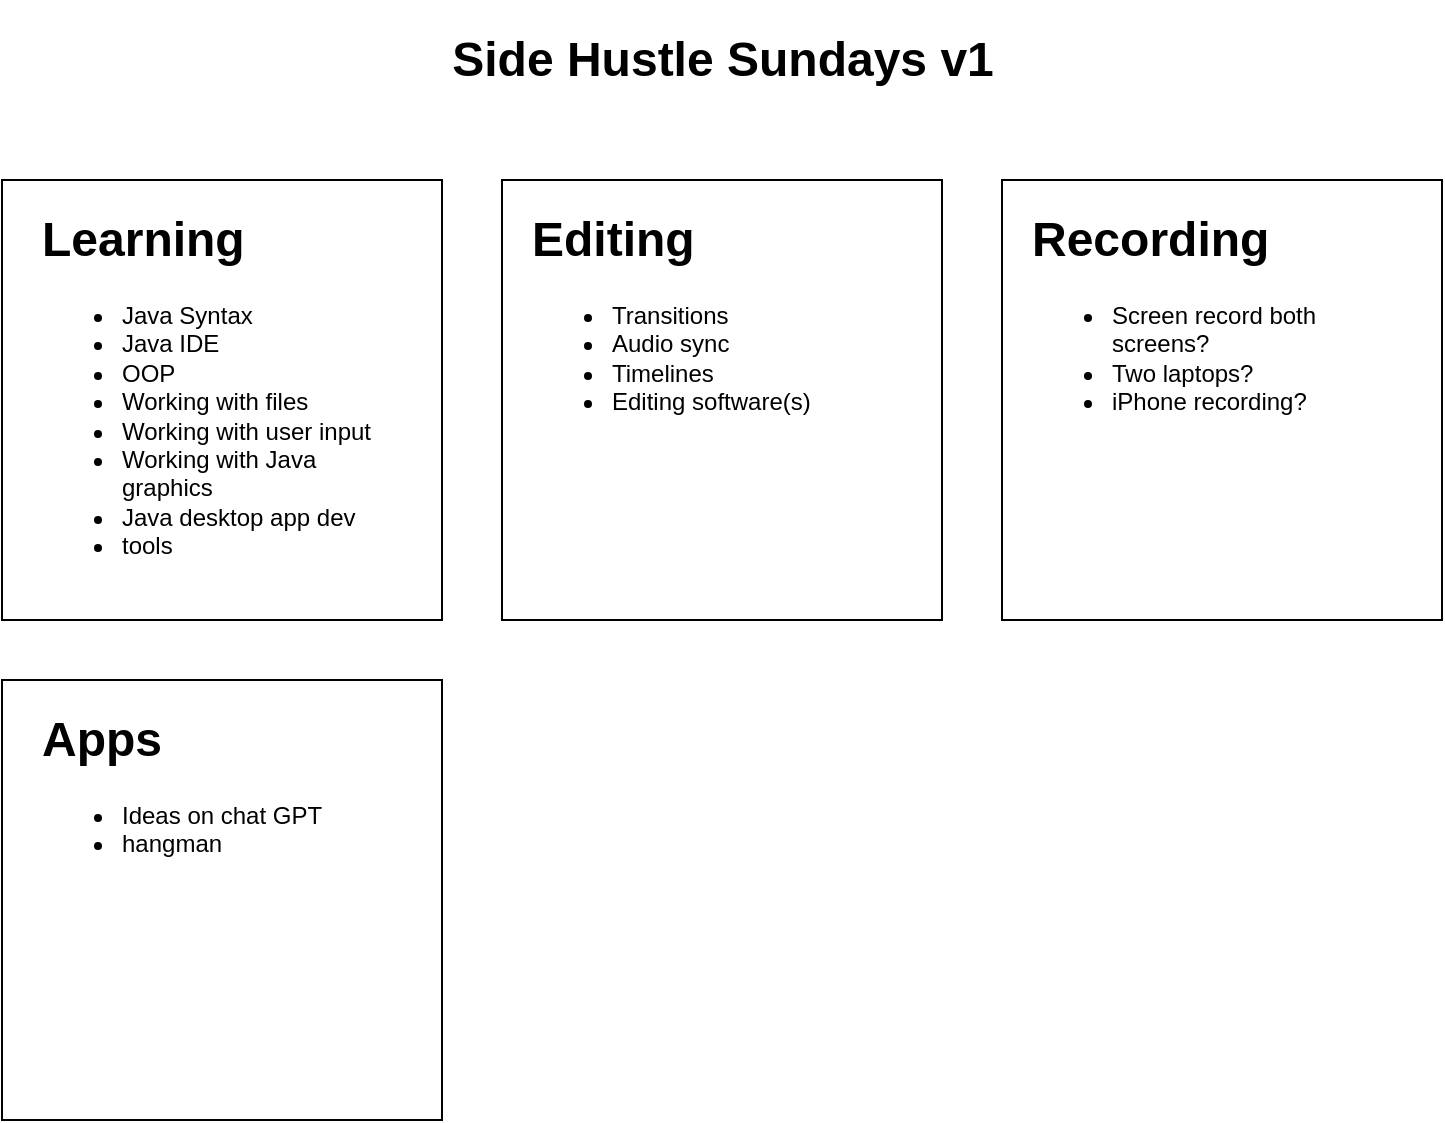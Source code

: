<mxfile version="21.6.6" type="github">
  <diagram name="Page-1" id="foZRt3ZTTzuKpoF0NP28">
    <mxGraphModel dx="1224" dy="815" grid="1" gridSize="10" guides="1" tooltips="1" connect="1" arrows="1" fold="1" page="1" pageScale="1" pageWidth="850" pageHeight="1100" math="0" shadow="0">
      <root>
        <mxCell id="0" />
        <mxCell id="1" parent="0" />
        <mxCell id="3IK5G9ksDXuBQZGbkgRw-1" value="" style="whiteSpace=wrap;html=1;aspect=fixed;" vertex="1" parent="1">
          <mxGeometry x="70" y="120" width="220" height="220" as="geometry" />
        </mxCell>
        <mxCell id="3IK5G9ksDXuBQZGbkgRw-3" value="&lt;h1&gt;Learning&lt;/h1&gt;&lt;p&gt;&lt;/p&gt;&lt;ul&gt;&lt;li&gt;Java Syntax&lt;br&gt;&lt;/li&gt;&lt;li&gt;Java IDE&lt;br&gt;&lt;/li&gt;&lt;li&gt;OOP&lt;br&gt;&lt;/li&gt;&lt;li&gt;Working with files&lt;br&gt;&lt;/li&gt;&lt;li&gt;Working with user input&lt;br&gt;&lt;/li&gt;&lt;li&gt;Working with Java graphics&lt;br&gt;&lt;/li&gt;&lt;li&gt;Java desktop app dev&lt;/li&gt;&lt;li&gt;tools&lt;/li&gt;&lt;/ul&gt;&lt;p&gt;&lt;/p&gt;" style="text;html=1;strokeColor=none;fillColor=none;spacing=5;spacingTop=-20;whiteSpace=wrap;overflow=hidden;rounded=0;" vertex="1" parent="1">
          <mxGeometry x="85" y="130" width="190" height="200" as="geometry" />
        </mxCell>
        <mxCell id="3IK5G9ksDXuBQZGbkgRw-4" value="" style="whiteSpace=wrap;html=1;aspect=fixed;" vertex="1" parent="1">
          <mxGeometry x="320" y="120" width="220" height="220" as="geometry" />
        </mxCell>
        <mxCell id="3IK5G9ksDXuBQZGbkgRw-5" value="&lt;h1&gt;Editing&lt;/h1&gt;&lt;p&gt;&lt;/p&gt;&lt;ul&gt;&lt;li&gt;Transitions&lt;br&gt;&lt;/li&gt;&lt;li&gt;Audio sync&lt;br&gt;&lt;/li&gt;&lt;li&gt;Timelines&lt;br&gt;&lt;/li&gt;&lt;li&gt;Editing software(s)&lt;br&gt;&lt;/li&gt;&lt;/ul&gt;&lt;p&gt;&lt;/p&gt;" style="text;html=1;strokeColor=none;fillColor=none;spacing=5;spacingTop=-20;whiteSpace=wrap;overflow=hidden;rounded=0;" vertex="1" parent="1">
          <mxGeometry x="330" y="130" width="190" height="180" as="geometry" />
        </mxCell>
        <mxCell id="3IK5G9ksDXuBQZGbkgRw-6" value="" style="whiteSpace=wrap;html=1;aspect=fixed;" vertex="1" parent="1">
          <mxGeometry x="570" y="120" width="220" height="220" as="geometry" />
        </mxCell>
        <mxCell id="3IK5G9ksDXuBQZGbkgRw-7" value="&lt;h1&gt;Recording&lt;/h1&gt;&lt;p&gt;&lt;/p&gt;&lt;ul&gt;&lt;li&gt;Screen record both screens?&lt;br&gt;&lt;/li&gt;&lt;li&gt;Two laptops?&lt;br&gt;&lt;/li&gt;&lt;li&gt;iPhone recording?&lt;br&gt;&lt;/li&gt;&lt;/ul&gt;&lt;p&gt;&lt;/p&gt;" style="text;html=1;strokeColor=none;fillColor=none;spacing=5;spacingTop=-20;whiteSpace=wrap;overflow=hidden;rounded=0;" vertex="1" parent="1">
          <mxGeometry x="580" y="130" width="190" height="120" as="geometry" />
        </mxCell>
        <mxCell id="3IK5G9ksDXuBQZGbkgRw-9" value="" style="whiteSpace=wrap;html=1;aspect=fixed;" vertex="1" parent="1">
          <mxGeometry x="70" y="370" width="220" height="220" as="geometry" />
        </mxCell>
        <mxCell id="3IK5G9ksDXuBQZGbkgRw-10" value="&lt;h1&gt;Apps&lt;/h1&gt;&lt;div&gt;&lt;ul&gt;&lt;li&gt;Ideas on chat GPT&lt;br&gt;&lt;/li&gt;&lt;li&gt;hangman&lt;br&gt;&lt;/li&gt;&lt;/ul&gt;&lt;/div&gt;&lt;div&gt;&lt;br&gt;&lt;/div&gt;" style="text;html=1;strokeColor=none;fillColor=none;spacing=5;spacingTop=-20;whiteSpace=wrap;overflow=hidden;rounded=0;" vertex="1" parent="1">
          <mxGeometry x="85" y="380" width="190" height="200" as="geometry" />
        </mxCell>
        <mxCell id="3IK5G9ksDXuBQZGbkgRw-11" value="Side Hustle Sundays v1" style="text;strokeColor=none;fillColor=none;html=1;fontSize=24;fontStyle=1;verticalAlign=middle;align=center;" vertex="1" parent="1">
          <mxGeometry x="250" y="30" width="360" height="60" as="geometry" />
        </mxCell>
      </root>
    </mxGraphModel>
  </diagram>
</mxfile>
